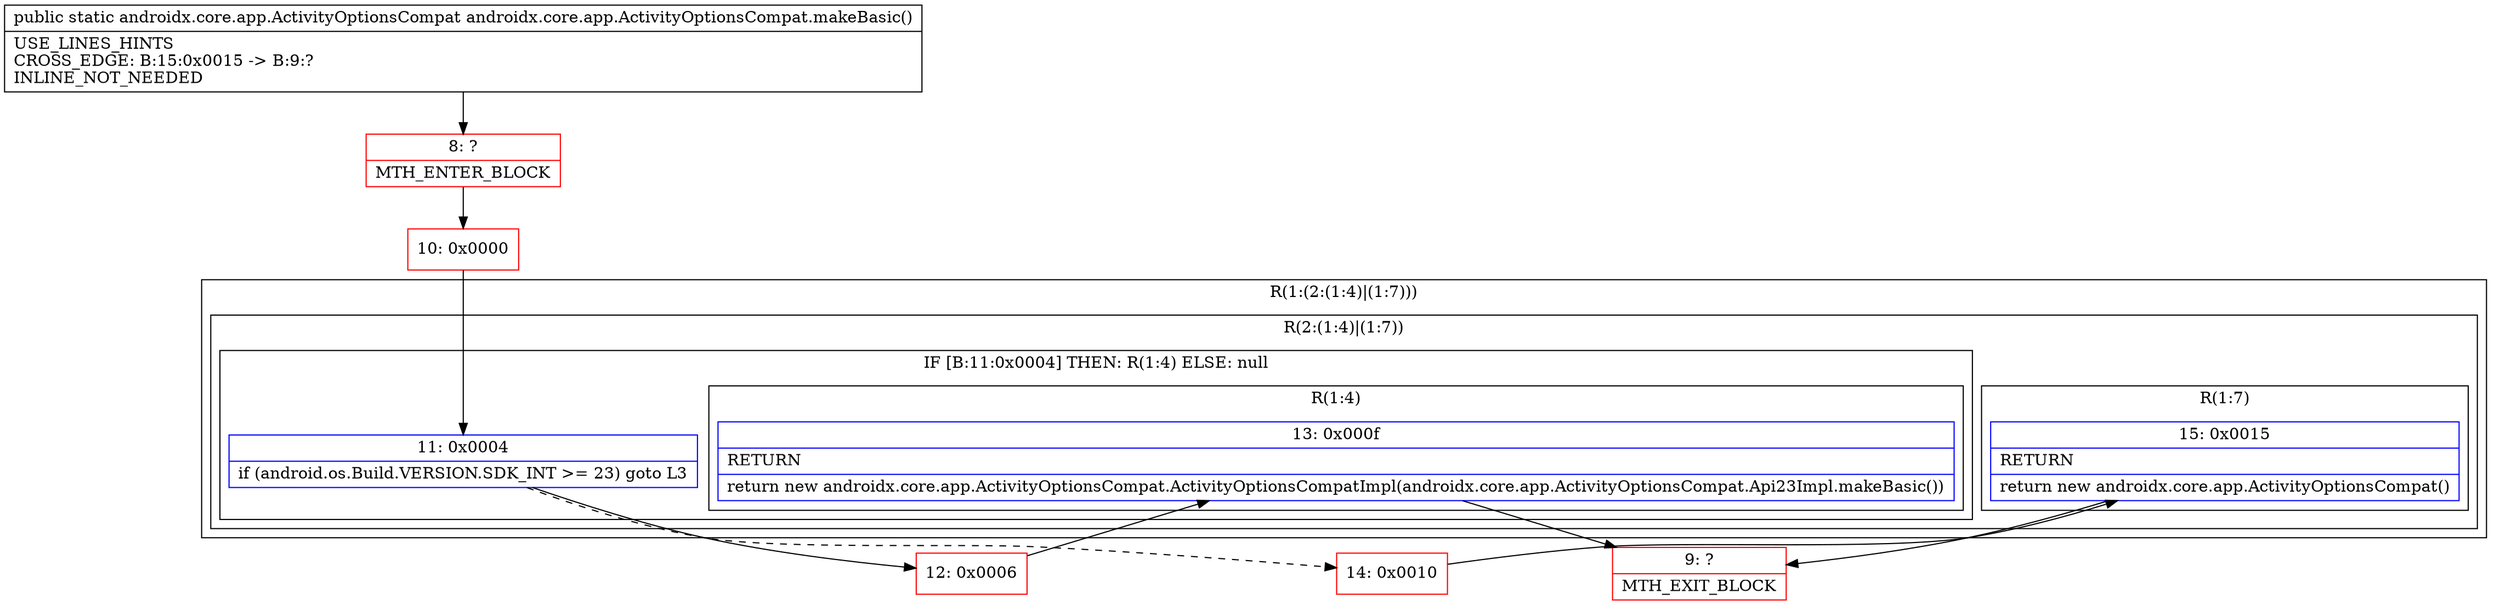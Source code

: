 digraph "CFG forandroidx.core.app.ActivityOptionsCompat.makeBasic()Landroidx\/core\/app\/ActivityOptionsCompat;" {
subgraph cluster_Region_12324230 {
label = "R(1:(2:(1:4)|(1:7)))";
node [shape=record,color=blue];
subgraph cluster_Region_1134421770 {
label = "R(2:(1:4)|(1:7))";
node [shape=record,color=blue];
subgraph cluster_IfRegion_1832131650 {
label = "IF [B:11:0x0004] THEN: R(1:4) ELSE: null";
node [shape=record,color=blue];
Node_11 [shape=record,label="{11\:\ 0x0004|if (android.os.Build.VERSION.SDK_INT \>= 23) goto L3\l}"];
subgraph cluster_Region_1337968402 {
label = "R(1:4)";
node [shape=record,color=blue];
Node_13 [shape=record,label="{13\:\ 0x000f|RETURN\l|return new androidx.core.app.ActivityOptionsCompat.ActivityOptionsCompatImpl(androidx.core.app.ActivityOptionsCompat.Api23Impl.makeBasic())\l}"];
}
}
subgraph cluster_Region_789521246 {
label = "R(1:7)";
node [shape=record,color=blue];
Node_15 [shape=record,label="{15\:\ 0x0015|RETURN\l|return new androidx.core.app.ActivityOptionsCompat()\l}"];
}
}
}
Node_8 [shape=record,color=red,label="{8\:\ ?|MTH_ENTER_BLOCK\l}"];
Node_10 [shape=record,color=red,label="{10\:\ 0x0000}"];
Node_12 [shape=record,color=red,label="{12\:\ 0x0006}"];
Node_9 [shape=record,color=red,label="{9\:\ ?|MTH_EXIT_BLOCK\l}"];
Node_14 [shape=record,color=red,label="{14\:\ 0x0010}"];
MethodNode[shape=record,label="{public static androidx.core.app.ActivityOptionsCompat androidx.core.app.ActivityOptionsCompat.makeBasic()  | USE_LINES_HINTS\lCROSS_EDGE: B:15:0x0015 \-\> B:9:?\lINLINE_NOT_NEEDED\l}"];
MethodNode -> Node_8;Node_11 -> Node_12;
Node_11 -> Node_14[style=dashed];
Node_13 -> Node_9;
Node_15 -> Node_9;
Node_8 -> Node_10;
Node_10 -> Node_11;
Node_12 -> Node_13;
Node_14 -> Node_15;
}


